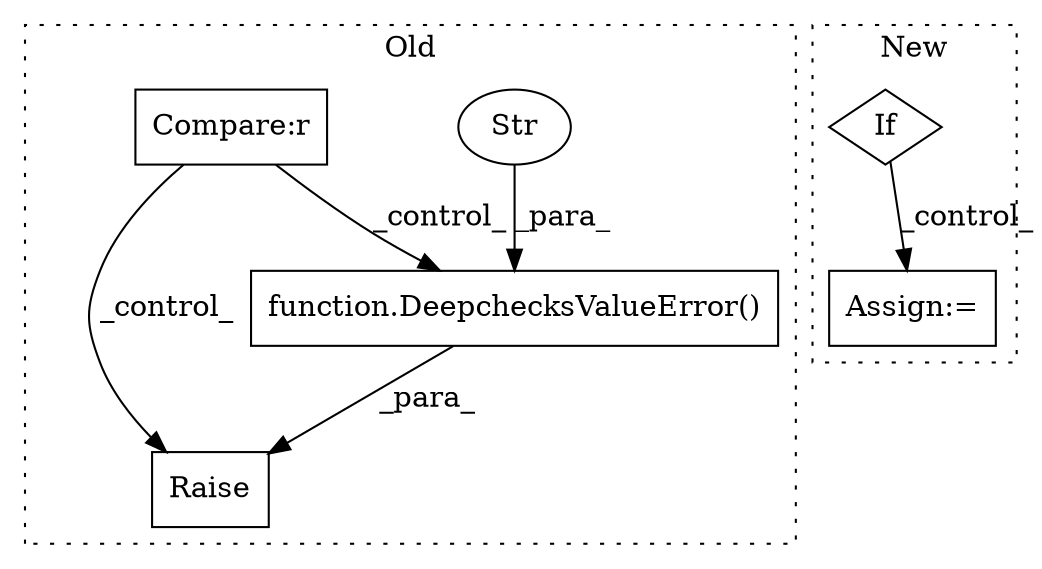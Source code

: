 digraph G {
subgraph cluster0 {
1 [label="function.DeepchecksValueError()" a="75" s="638,678" l="21,1" shape="box"];
3 [label="Raise" a="91" s="632" l="6" shape="box"];
4 [label="Str" a="66" s="659" l="19" shape="ellipse"];
5 [label="Compare:r" a="40" s="607" l="15" shape="box"];
label = "Old";
style="dotted";
}
subgraph cluster1 {
2 [label="If" a="96" s="1515" l="3" shape="diamond"];
6 [label="Assign:=" a="68" s="1586" l="3" shape="box"];
label = "New";
style="dotted";
}
1 -> 3 [label="_para_"];
2 -> 6 [label="_control_"];
4 -> 1 [label="_para_"];
5 -> 3 [label="_control_"];
5 -> 1 [label="_control_"];
}